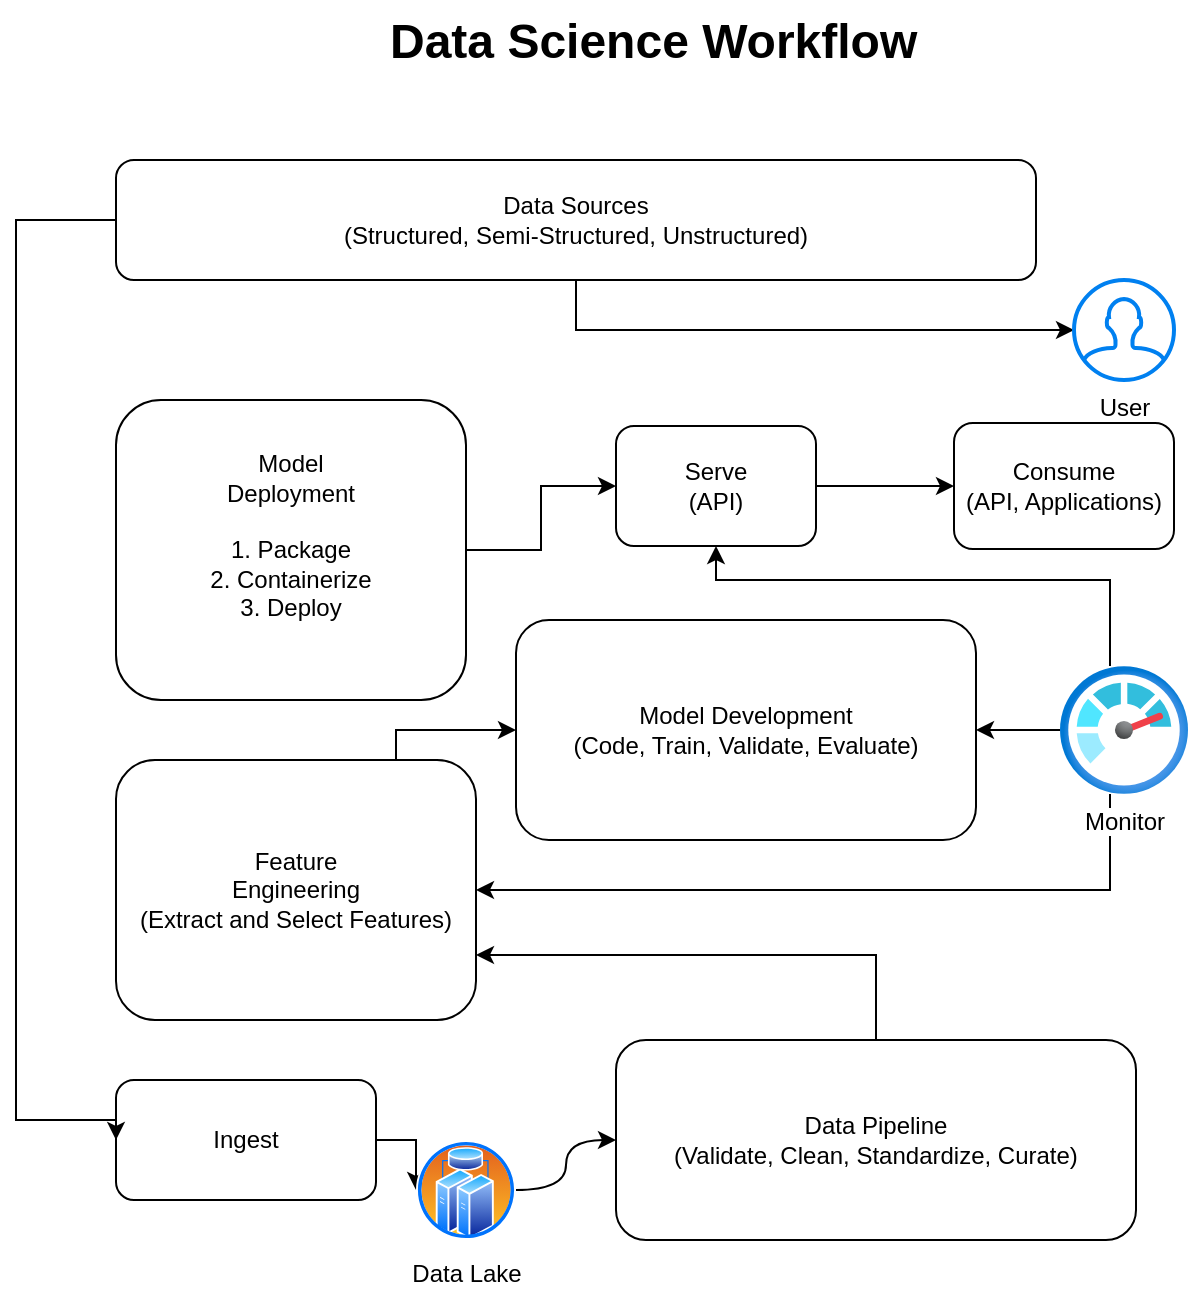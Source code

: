 <mxfile version="24.2.5" type="github">
  <diagram id="RiWKcLgWkrJcIcHR27N2">
    <mxGraphModel dx="878" dy="512" grid="1" gridSize="10" guides="1" tooltips="1" connect="1" arrows="1" fold="1" page="1" pageScale="1" pageWidth="850" pageHeight="1100" math="0" shadow="0">
      <root>
        <mxCell id="0" />
        <mxCell id="1" parent="0" />
        <mxCell id="2" value="Data Sources&lt;div&gt;(Structured, Semi-Structured, Unstructured)&lt;/div&gt;" style="rounded=1;whiteSpace=wrap;html=1;" parent="1" vertex="1">
          <mxGeometry x="140" y="100" width="460" height="60" as="geometry" />
        </mxCell>
        <mxCell id="VYimN6RkKvtl3lPOf37L-23" value="" style="edgeStyle=orthogonalEdgeStyle;rounded=0;orthogonalLoop=1;jettySize=auto;html=1;exitX=0.5;exitY=1;exitDx=0;exitDy=0;" edge="1" parent="1" source="2" target="VYimN6RkKvtl3lPOf37L-8">
          <mxGeometry relative="1" as="geometry" />
        </mxCell>
        <mxCell id="VYimN6RkKvtl3lPOf37L-4" value="Consume&lt;div&gt;(API, Applications)&lt;/div&gt;" style="rounded=1;whiteSpace=wrap;html=1;" vertex="1" parent="1">
          <mxGeometry x="559" y="231.5" width="110" height="63" as="geometry" />
        </mxCell>
        <mxCell id="VYimN6RkKvtl3lPOf37L-8" value="User" style="html=1;verticalLabelPosition=bottom;align=center;labelBackgroundColor=#ffffff;verticalAlign=top;strokeWidth=2;strokeColor=#0080F0;shadow=0;dashed=0;shape=mxgraph.ios7.icons.user;" vertex="1" parent="1">
          <mxGeometry x="619" y="160" width="50" height="50" as="geometry" />
        </mxCell>
        <mxCell id="VYimN6RkKvtl3lPOf37L-10" value="" style="edgeStyle=orthogonalEdgeStyle;rounded=0;orthogonalLoop=1;jettySize=auto;html=1;" edge="1" parent="1" source="VYimN6RkKvtl3lPOf37L-9" target="VYimN6RkKvtl3lPOf37L-4">
          <mxGeometry relative="1" as="geometry" />
        </mxCell>
        <mxCell id="VYimN6RkKvtl3lPOf37L-9" value="Serve&lt;div&gt;(API)&lt;/div&gt;" style="rounded=1;whiteSpace=wrap;html=1;" vertex="1" parent="1">
          <mxGeometry x="390" y="233" width="100" height="60" as="geometry" />
        </mxCell>
        <mxCell id="VYimN6RkKvtl3lPOf37L-12" value="" style="edgeStyle=orthogonalEdgeStyle;rounded=0;orthogonalLoop=1;jettySize=auto;html=1;" edge="1" parent="1" source="VYimN6RkKvtl3lPOf37L-11" target="VYimN6RkKvtl3lPOf37L-9">
          <mxGeometry relative="1" as="geometry" />
        </mxCell>
        <mxCell id="VYimN6RkKvtl3lPOf37L-11" value="Model&lt;div&gt;Deployment&lt;/div&gt;&lt;div&gt;&lt;br&gt;&lt;/div&gt;&lt;div&gt;1. Package&lt;/div&gt;&lt;div&gt;2. Containerize&lt;/div&gt;&lt;div&gt;3. Deploy&lt;/div&gt;&lt;div&gt;&lt;br&gt;&lt;/div&gt;" style="rounded=1;whiteSpace=wrap;html=1;" vertex="1" parent="1">
          <mxGeometry x="140" y="220" width="175" height="150" as="geometry" />
        </mxCell>
        <mxCell id="VYimN6RkKvtl3lPOf37L-13" value="Model Development&lt;div&gt;(Code, Train, Validate, Evaluate)&lt;/div&gt;" style="rounded=1;whiteSpace=wrap;html=1;" vertex="1" parent="1">
          <mxGeometry x="340" y="330" width="230" height="110" as="geometry" />
        </mxCell>
        <mxCell id="VYimN6RkKvtl3lPOf37L-18" style="edgeStyle=orthogonalEdgeStyle;rounded=0;orthogonalLoop=1;jettySize=auto;html=1;entryX=0;entryY=0.5;entryDx=0;entryDy=0;" edge="1" parent="1" source="VYimN6RkKvtl3lPOf37L-14" target="VYimN6RkKvtl3lPOf37L-13">
          <mxGeometry relative="1" as="geometry">
            <Array as="points">
              <mxPoint x="280" y="385" />
            </Array>
          </mxGeometry>
        </mxCell>
        <mxCell id="VYimN6RkKvtl3lPOf37L-14" value="Feature&lt;div&gt;Engineering&lt;/div&gt;&lt;div&gt;(Extract and Select Features)&lt;/div&gt;" style="rounded=1;whiteSpace=wrap;html=1;" vertex="1" parent="1">
          <mxGeometry x="140" y="400" width="180" height="130" as="geometry" />
        </mxCell>
        <mxCell id="VYimN6RkKvtl3lPOf37L-16" style="edgeStyle=orthogonalEdgeStyle;rounded=0;orthogonalLoop=1;jettySize=auto;html=1;" edge="1" parent="1" source="VYimN6RkKvtl3lPOf37L-15" target="VYimN6RkKvtl3lPOf37L-9">
          <mxGeometry relative="1" as="geometry">
            <Array as="points">
              <mxPoint x="637" y="310" />
              <mxPoint x="440" y="310" />
            </Array>
          </mxGeometry>
        </mxCell>
        <mxCell id="VYimN6RkKvtl3lPOf37L-17" value="" style="edgeStyle=orthogonalEdgeStyle;rounded=0;orthogonalLoop=1;jettySize=auto;html=1;" edge="1" parent="1" source="VYimN6RkKvtl3lPOf37L-15" target="VYimN6RkKvtl3lPOf37L-13">
          <mxGeometry relative="1" as="geometry" />
        </mxCell>
        <mxCell id="VYimN6RkKvtl3lPOf37L-30" style="rounded=0;orthogonalLoop=1;jettySize=auto;html=1;entryX=1;entryY=0.5;entryDx=0;entryDy=0;edgeStyle=orthogonalEdgeStyle;" edge="1" parent="1" source="VYimN6RkKvtl3lPOf37L-15" target="VYimN6RkKvtl3lPOf37L-14">
          <mxGeometry relative="1" as="geometry">
            <Array as="points">
              <mxPoint x="637" y="465" />
            </Array>
          </mxGeometry>
        </mxCell>
        <mxCell id="VYimN6RkKvtl3lPOf37L-15" value="Monitor" style="image;aspect=fixed;html=1;points=[];align=center;fontSize=12;image=img/lib/azure2/management_governance/Monitor.svg;" vertex="1" parent="1">
          <mxGeometry x="612" y="353" width="64" height="64" as="geometry" />
        </mxCell>
        <mxCell id="VYimN6RkKvtl3lPOf37L-33" style="edgeStyle=orthogonalEdgeStyle;rounded=0;orthogonalLoop=1;jettySize=auto;html=1;entryX=1;entryY=0.75;entryDx=0;entryDy=0;exitX=0.5;exitY=0;exitDx=0;exitDy=0;" edge="1" parent="1" source="VYimN6RkKvtl3lPOf37L-20" target="VYimN6RkKvtl3lPOf37L-14">
          <mxGeometry relative="1" as="geometry">
            <mxPoint x="450" y="470" as="targetPoint" />
          </mxGeometry>
        </mxCell>
        <mxCell id="VYimN6RkKvtl3lPOf37L-20" value="Data Pipeline&lt;div&gt;(Validate, Clean, Standardize, Curate)&lt;/div&gt;" style="rounded=1;whiteSpace=wrap;html=1;" vertex="1" parent="1">
          <mxGeometry x="390" y="540" width="260" height="100" as="geometry" />
        </mxCell>
        <mxCell id="VYimN6RkKvtl3lPOf37L-27" value="" style="edgeStyle=orthogonalEdgeStyle;rounded=0;orthogonalLoop=1;jettySize=auto;html=1;" edge="1" parent="1" source="VYimN6RkKvtl3lPOf37L-24" target="VYimN6RkKvtl3lPOf37L-25">
          <mxGeometry relative="1" as="geometry" />
        </mxCell>
        <mxCell id="VYimN6RkKvtl3lPOf37L-24" value="Ingest" style="rounded=1;whiteSpace=wrap;html=1;" vertex="1" parent="1">
          <mxGeometry x="140" y="560" width="130" height="60" as="geometry" />
        </mxCell>
        <mxCell id="VYimN6RkKvtl3lPOf37L-26" value="" style="edgeStyle=orthogonalEdgeStyle;rounded=0;orthogonalLoop=1;jettySize=auto;html=1;curved=1;" edge="1" parent="1" source="VYimN6RkKvtl3lPOf37L-25" target="VYimN6RkKvtl3lPOf37L-20">
          <mxGeometry relative="1" as="geometry" />
        </mxCell>
        <mxCell id="VYimN6RkKvtl3lPOf37L-25" value="Data Lake" style="image;aspect=fixed;perimeter=ellipsePerimeter;html=1;align=center;shadow=0;dashed=0;spacingTop=3;image=img/lib/active_directory/cluster_server.svg;" vertex="1" parent="1">
          <mxGeometry x="290" y="590" width="50" height="50" as="geometry" />
        </mxCell>
        <mxCell id="VYimN6RkKvtl3lPOf37L-28" style="edgeStyle=orthogonalEdgeStyle;rounded=0;orthogonalLoop=1;jettySize=auto;html=1;entryX=0;entryY=0.5;entryDx=0;entryDy=0;exitX=0;exitY=0.5;exitDx=0;exitDy=0;" edge="1" parent="1" source="2" target="VYimN6RkKvtl3lPOf37L-24">
          <mxGeometry relative="1" as="geometry">
            <mxPoint x="110" y="130" as="sourcePoint" />
            <mxPoint x="110" y="580" as="targetPoint" />
            <Array as="points">
              <mxPoint x="90" y="130" />
              <mxPoint x="90" y="580" />
            </Array>
          </mxGeometry>
        </mxCell>
        <mxCell id="VYimN6RkKvtl3lPOf37L-32" value="&lt;h1 style=&quot;margin-top: 0px;&quot;&gt;Data Science Workflow&amp;nbsp;&lt;/h1&gt;&lt;div&gt;&lt;br&gt;&lt;/div&gt;&lt;p&gt;&lt;br&gt;&lt;/p&gt;" style="text;html=1;whiteSpace=wrap;overflow=hidden;rounded=0;" vertex="1" parent="1">
          <mxGeometry x="275" y="20" width="300" height="40" as="geometry" />
        </mxCell>
      </root>
    </mxGraphModel>
  </diagram>
</mxfile>
